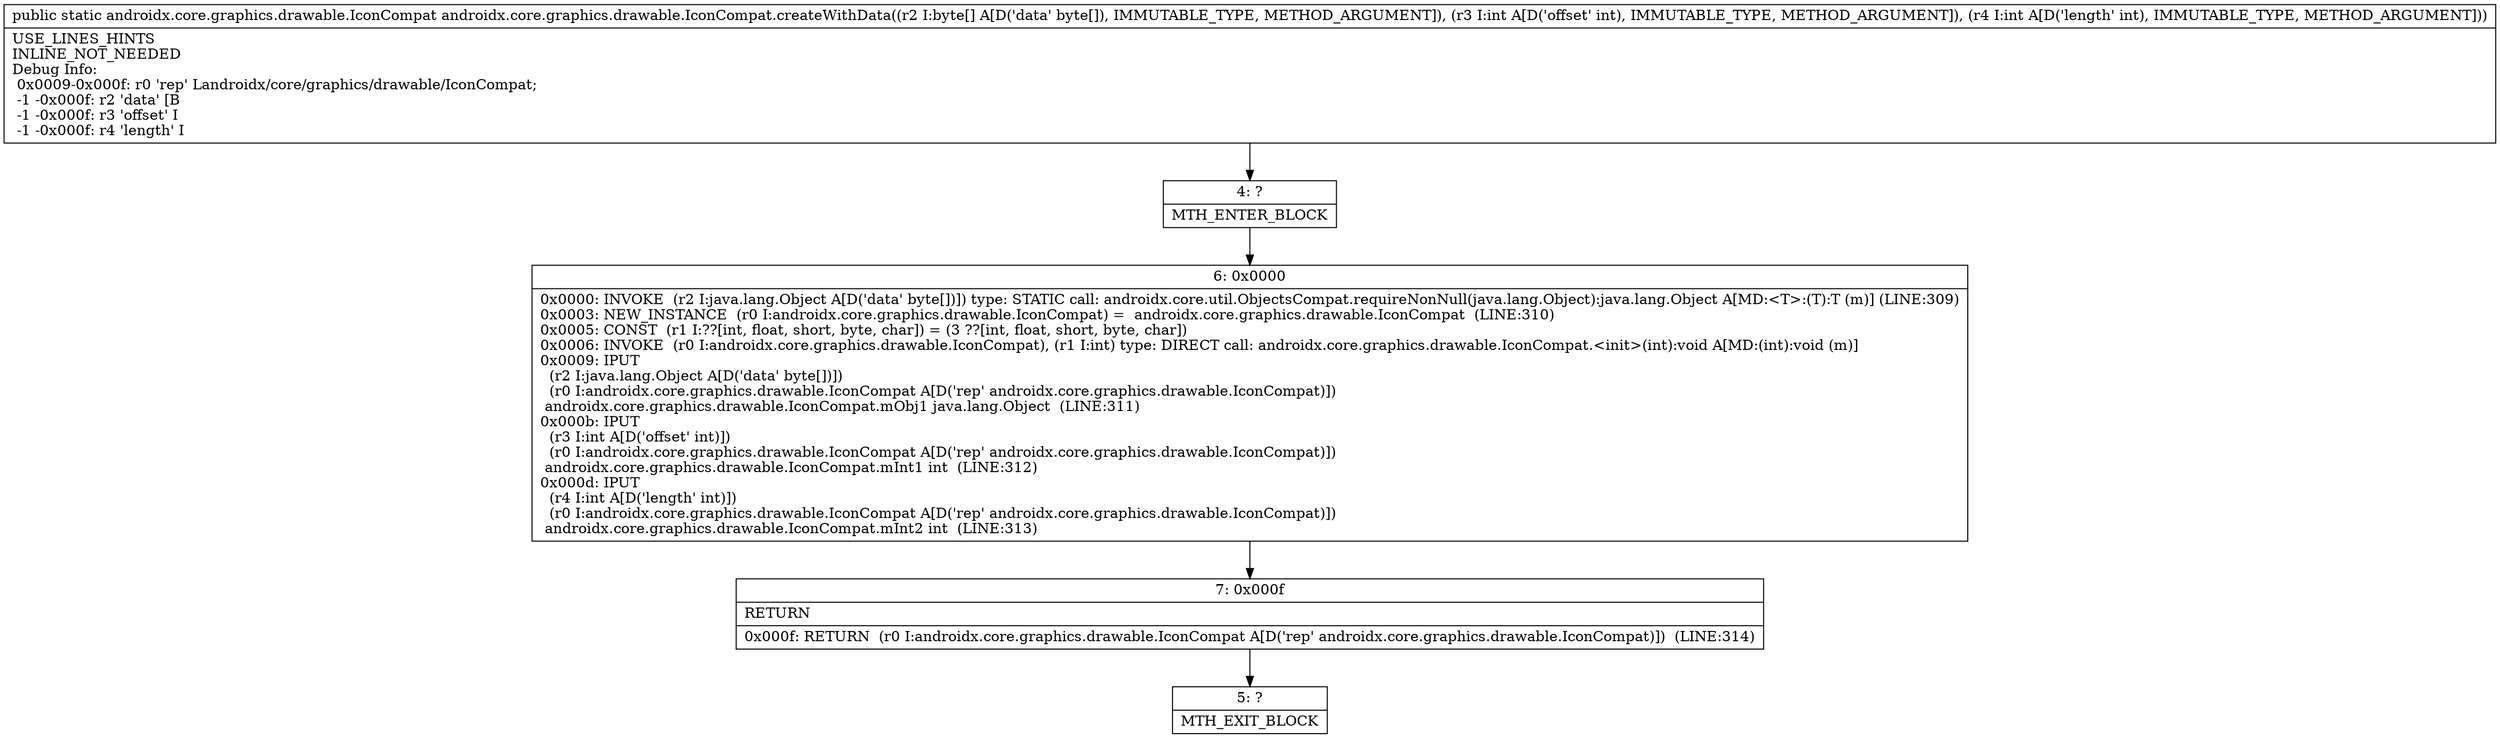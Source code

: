 digraph "CFG forandroidx.core.graphics.drawable.IconCompat.createWithData([BII)Landroidx\/core\/graphics\/drawable\/IconCompat;" {
Node_4 [shape=record,label="{4\:\ ?|MTH_ENTER_BLOCK\l}"];
Node_6 [shape=record,label="{6\:\ 0x0000|0x0000: INVOKE  (r2 I:java.lang.Object A[D('data' byte[])]) type: STATIC call: androidx.core.util.ObjectsCompat.requireNonNull(java.lang.Object):java.lang.Object A[MD:\<T\>:(T):T (m)] (LINE:309)\l0x0003: NEW_INSTANCE  (r0 I:androidx.core.graphics.drawable.IconCompat) =  androidx.core.graphics.drawable.IconCompat  (LINE:310)\l0x0005: CONST  (r1 I:??[int, float, short, byte, char]) = (3 ??[int, float, short, byte, char]) \l0x0006: INVOKE  (r0 I:androidx.core.graphics.drawable.IconCompat), (r1 I:int) type: DIRECT call: androidx.core.graphics.drawable.IconCompat.\<init\>(int):void A[MD:(int):void (m)]\l0x0009: IPUT  \l  (r2 I:java.lang.Object A[D('data' byte[])])\l  (r0 I:androidx.core.graphics.drawable.IconCompat A[D('rep' androidx.core.graphics.drawable.IconCompat)])\l androidx.core.graphics.drawable.IconCompat.mObj1 java.lang.Object  (LINE:311)\l0x000b: IPUT  \l  (r3 I:int A[D('offset' int)])\l  (r0 I:androidx.core.graphics.drawable.IconCompat A[D('rep' androidx.core.graphics.drawable.IconCompat)])\l androidx.core.graphics.drawable.IconCompat.mInt1 int  (LINE:312)\l0x000d: IPUT  \l  (r4 I:int A[D('length' int)])\l  (r0 I:androidx.core.graphics.drawable.IconCompat A[D('rep' androidx.core.graphics.drawable.IconCompat)])\l androidx.core.graphics.drawable.IconCompat.mInt2 int  (LINE:313)\l}"];
Node_7 [shape=record,label="{7\:\ 0x000f|RETURN\l|0x000f: RETURN  (r0 I:androidx.core.graphics.drawable.IconCompat A[D('rep' androidx.core.graphics.drawable.IconCompat)])  (LINE:314)\l}"];
Node_5 [shape=record,label="{5\:\ ?|MTH_EXIT_BLOCK\l}"];
MethodNode[shape=record,label="{public static androidx.core.graphics.drawable.IconCompat androidx.core.graphics.drawable.IconCompat.createWithData((r2 I:byte[] A[D('data' byte[]), IMMUTABLE_TYPE, METHOD_ARGUMENT]), (r3 I:int A[D('offset' int), IMMUTABLE_TYPE, METHOD_ARGUMENT]), (r4 I:int A[D('length' int), IMMUTABLE_TYPE, METHOD_ARGUMENT]))  | USE_LINES_HINTS\lINLINE_NOT_NEEDED\lDebug Info:\l  0x0009\-0x000f: r0 'rep' Landroidx\/core\/graphics\/drawable\/IconCompat;\l  \-1 \-0x000f: r2 'data' [B\l  \-1 \-0x000f: r3 'offset' I\l  \-1 \-0x000f: r4 'length' I\l}"];
MethodNode -> Node_4;Node_4 -> Node_6;
Node_6 -> Node_7;
Node_7 -> Node_5;
}

